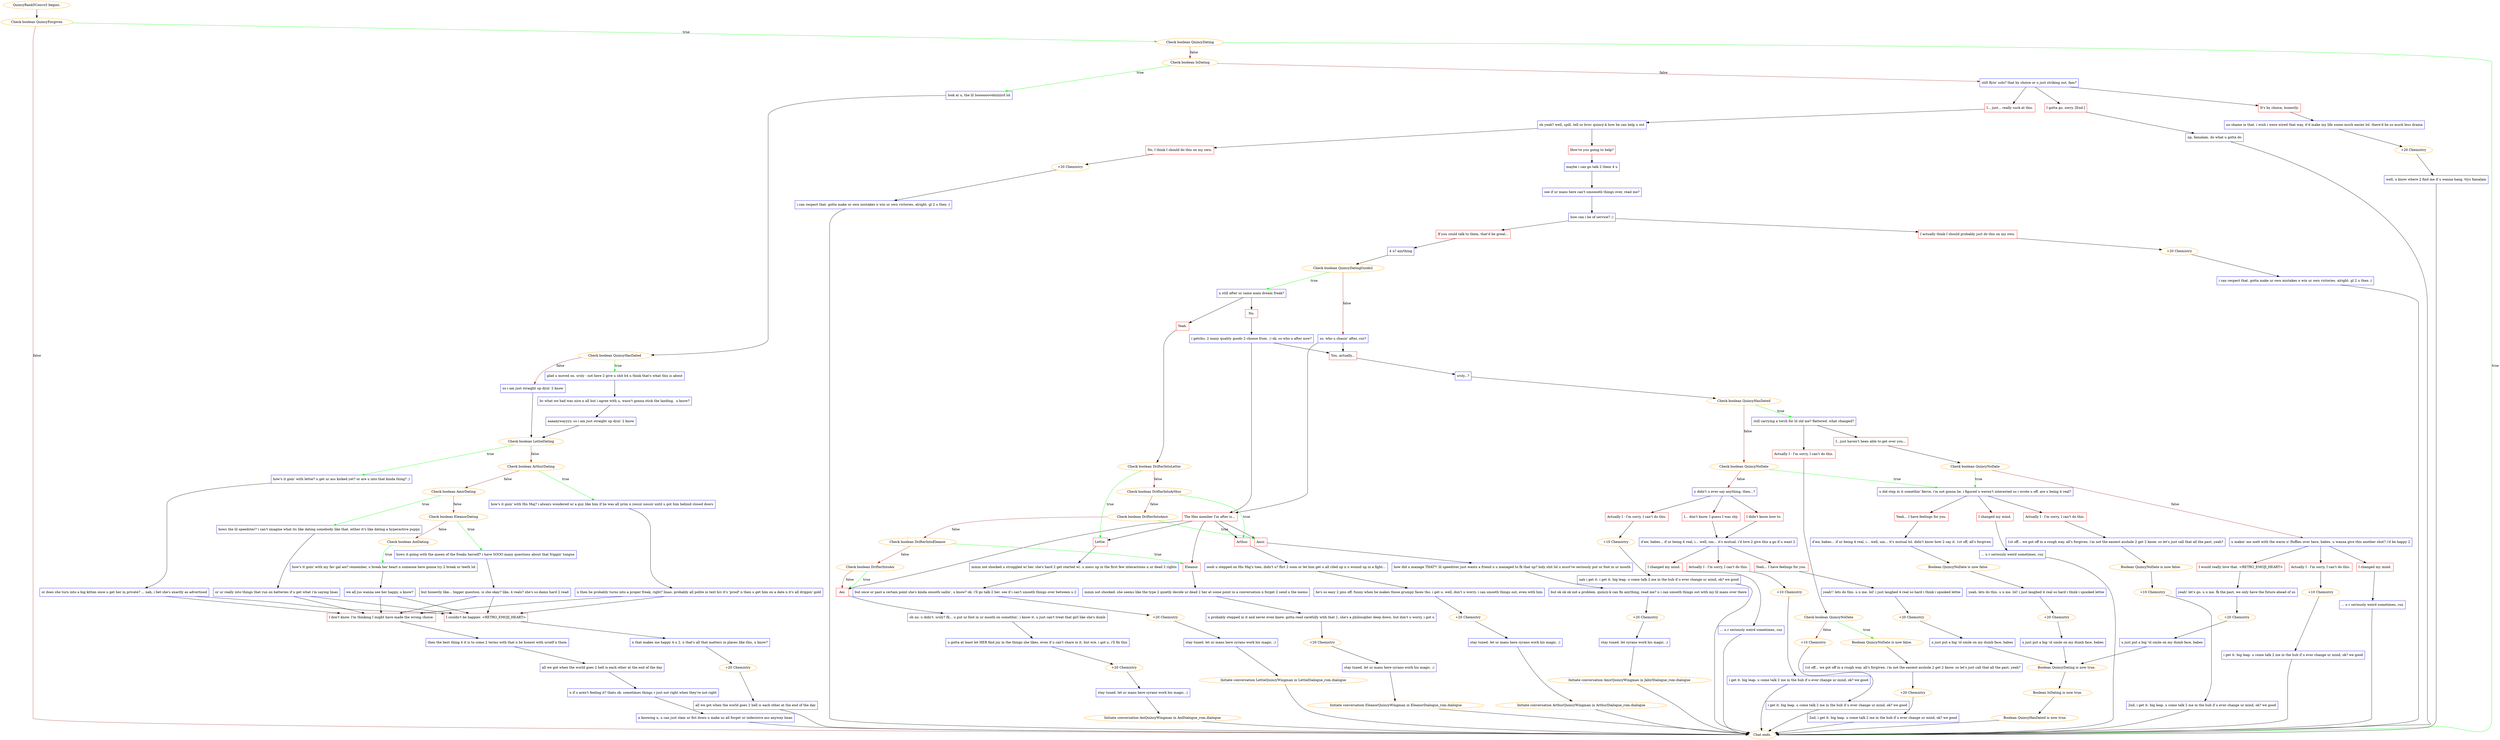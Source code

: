 digraph {
	"QuincyRank5Convo3 begins." [color=orange];
		"QuincyRank5Convo3 begins." -> 3189;
	3189 [label="Check boolean QuincyForgiven",color=orange];
		3189 -> 3190 [label=true,color=green];
		3189 -> "Chat ends." [label=false,color=brown];
	3190 [label="Check boolean QuincyDating",color=orange];
		3190 -> "Chat ends." [label=true,color=green];
		3190 -> 3191 [label=false,color=brown];
	"Chat ends." [color=orange];
	3191 [label="Check boolean IsDating",color=orange];
		3191 -> 3194 [label=true,color=green];
		3191 -> 3195 [label=false,color=brown];
	3194 [label="look at u, the lil looooooovebiiiiiird lol",shape=box,color=blue];
		3194 -> 3196;
	3195 [label="still flyin' solo? that by choice or u just striking out, fam?",shape=box,color=blue];
		3195 -> 3228;
		3195 -> 3229;
		3195 -> 3230;
	3196 [label="Check boolean QuincyHasDated",color=orange];
		3196 -> 3197 [label=true,color=green];
		3196 -> 3198 [label=false,color=brown];
	3228 [label="It's by choice, honestly.",shape=box,color=red];
		3228 -> 3231;
	3229 [label="I... just... really suck at this.",shape=box,color=red];
		3229 -> 3235;
	3230 [label="I gotta go, sorry. [End.]",shape=box,color=red];
		3230 -> 3240;
	3197 [label="glad u moved on. srsly - not here 2 give u shit b4 u think that's what this is about",shape=box,color=blue];
		3197 -> 3199;
	3198 [label="so i am just straight up dyin' 2 know",shape=box,color=blue];
		3198 -> 3201;
	3231 [label="no shame in that. i wish i were wired that way, it'd make my life soooo much easier lol. there'd be so much less drama",shape=box,color=blue];
		3231 -> 3232;
	3235 [label="oh yeah? well, spill. tell ur bruv quincy-k how he can help u out",shape=box,color=blue];
		3235 -> 3237;
		3235 -> 3236;
	3240 [label="np, famalam. do what u gotta do",shape=box,color=blue];
		3240 -> "Chat ends.";
	3199 [label="bc what we had was nice n all but i agree with u, wasn't gonna stick the landing,  u know?",shape=box,color=blue];
		3199 -> 3200;
	3201 [label="Check boolean LettieDating",color=orange];
		3201 -> 3206 [label=true,color=green];
		3201 -> 3202 [label=false,color=brown];
	3232 [label="+20 Chemistry",color=orange];
		3232 -> 3233;
	3237 [label="How're you going to help?",shape=box,color=red];
		3237 -> 3244;
	3236 [label="No, I think I should do this on my own.",shape=box,color=red];
		3236 -> 3238;
	3200 [label="aaaanywayyyy. so i am just straight up dyin' 2 know",shape=box,color=blue];
		3200 -> 3201;
	3206 [label="how's it goin' with lettie? u get ur ass kicked yet? or are u into that kinda thing? ;)",shape=box,color=blue];
		3206 -> 3207;
	3202 [label="Check boolean ArthurDating",color=orange];
		3202 -> 3208 [label=true,color=green];
		3202 -> 3203 [label=false,color=brown];
	3233 [label="well, u know where 2 find me if u wanna hang. ttys famalam",shape=box,color=blue];
		3233 -> "Chat ends.";
	3244 [label="maybe i can go talk 2 them 4 u",shape=box,color=blue];
		3244 -> 3245;
	3238 [label="+20 Chemistry",color=orange];
		3238 -> 3242;
	3207 [label="or does she turn into a big kitten once u get her in private? ... nah, i bet she's exactly as advertised",shape=box,color=blue];
		3207 -> 3216;
		3207 -> 3217;
	3208 [label="how's it goin' with His Maj? i always wondered w/ a guy like him if he was all prim n yessir nossir until u got him behind closed doors",shape=box,color=blue];
		3208 -> 3209;
	3203 [label="Check boolean AmirDating",color=orange];
		3203 -> 3210 [label=true,color=green];
		3203 -> 3204 [label=false,color=brown];
	3245 [label="see if ur mans here can't smooooth things over, read me?",shape=box,color=blue];
		3245 -> 3246;
	3242 [label="i can respect that. gotta make ur own mistakes n win ur own victories. alright. gl 2 u then :)",shape=box,color=blue];
		3242 -> "Chat ends.";
	3216 [label="I couldn't be happier. <RETRO_EMOJI_HEART>",shape=box,color=red];
		3216 -> 3218;
	3217 [label="I don't know. I'm thinking I might have made the wrong choice.",shape=box,color=red];
		3217 -> 3222;
	3209 [label="n then he probably turns into a proper freak, right? lmao. probably all polite in text b/c it's 'proof' n then u get him on a date n it's all drippin' gold",shape=box,color=blue];
		3209 -> 3216;
		3209 -> 3217;
	3210 [label="hows the lil speedster? i can't imagine what its like dating somebody like that. either it's like dating a hyperactive puppy",shape=box,color=blue];
		3210 -> 3213;
	3204 [label="Check boolean EleanorDating",color=orange];
		3204 -> 3212 [label=true,color=green];
		3204 -> 3205 [label=false,color=brown];
	3246 [label="how can i be of service? ;)",shape=box,color=blue];
		3246 -> 3247;
		3246 -> 3248;
	3218 [label="n that makes me happy 4 u 2. n that's all that matters in places like this, u know?",shape=box,color=blue];
		3218 -> 3220;
	3222 [label="then the best thing 4 it is to come 2 terms with that n be honest with urself n them",shape=box,color=blue];
		3222 -> 3223;
	3213 [label="or ur really into things that run on batteries if u get what i'm saying lmao",shape=box,color=blue];
		3213 -> 3216;
		3213 -> 3217;
	3212 [label="hows it going with the queen of the freaks herself? i have SOOO many questions about that friggin' tongue",shape=box,color=blue];
		3212 -> 3211;
	3205 [label="Check boolean AoiDating",color=orange];
		3205 -> 3214 [label=true,color=green];
	3247 [label="If you could talk to them, that'd be great...",shape=box,color=red];
		3247 -> 3252;
	3248 [label="I actually think I should probably just do this on my own.",shape=box,color=red];
		3248 -> 3250;
	3220 [label="+20 Chemistry",color=orange];
		3220 -> 3219;
	3223 [label="all we got when the world goes 2 hell is each other at the end of the day",shape=box,color=blue];
		3223 -> 3224;
	3211 [label="but honestly like... bigger question. is she okay? like, 4 reals? she's so damn hard 2 read",shape=box,color=blue];
		3211 -> 3216;
		3211 -> 3217;
	3214 [label="how's it goin' with my fav gal aoi? remember, u break her heart n someone here gonna try 2 break ur teeth lol",shape=box,color=blue];
		3214 -> 3215;
	3252 [label="4 u? anything",shape=box,color=blue];
		3252 -> 3253;
	3250 [label="+20 Chemistry",color=orange];
		3250 -> 3249;
	3219 [label="all we got when the world goes 2 hell is each other at the end of the day",shape=box,color=blue];
		3219 -> "Chat ends.";
	3224 [label="n if u aren't feeling it? thats ok. sometimes things r just not right when they're not right",shape=box,color=blue];
		3224 -> 3226;
	3215 [label="we all jus wanna see her happy, u know?",shape=box,color=blue];
		3215 -> 3216;
		3215 -> 3217;
	3253 [label="Check boolean QuincyDatingGuide2",color=orange];
		3253 -> 3254 [label=true,color=green];
		3253 -> 3255 [label=false,color=brown];
	3249 [label="i can respect that. gotta make ur own mistakes n win ur own victories. alright. gl 2 u then :)",shape=box,color=blue];
		3249 -> "Chat ends.";
	3226 [label="n knowing u, u can just slam ur fist down n make us all forget ur indecisive ass anyway lmao",shape=box,color=blue];
		3226 -> "Chat ends.";
	3254 [label="u still after ur same main dream freak?",shape=box,color=blue];
		3254 -> 3256;
		3254 -> 3257;
	3255 [label="so. who u chasin' after, cuz?",shape=box,color=blue];
		3255 -> 2558;
		3255 -> 3262;
	3256 [label="No.",shape=box,color=red];
		3256 -> 3258;
	3257 [label="Yeah.",shape=box,color=red];
		3257 -> 3259;
	2558 [label="The Hex member I'm after is...",shape=box,color=red];
		2558 -> 3265;
		2558 -> 3266;
		2558 -> 3267;
		2558 -> 3268;
		2558 -> 3269;
	3262 [label="You, actually...",shape=box,color=red];
		3262 -> 3296;
	3258 [label="i getchu. 2 many quality goods 2 choose from. ;) ok, so who u after now?",shape=box,color=blue];
		3258 -> 2558;
		3258 -> 3262;
	3259 [label="Check boolean DrifterIntoLettie",color=orange];
		3259 -> 3265 [label=true,color=green];
		3259 -> 3260 [label=false,color=brown];
	3265 [label="Lettie.",shape=box,color=red];
		3265 -> 3270;
	3266 [label="Arthur.",shape=box,color=red];
		3266 -> 3279;
	3267 [label="Amir.",shape=box,color=red];
		3267 -> 3280;
	3268 [label="Eleanor.",shape=box,color=red];
		3268 -> 3285;
	3269 [label="Aoi.",shape=box,color=red];
		3269 -> 3290;
	3296 [label="srsly...?",shape=box,color=blue];
		3296 -> 3297;
	3260 [label="Check boolean DrifterIntoArthur",color=orange];
		3260 -> 3266 [label=true,color=green];
		3260 -> 3261 [label=false,color=brown];
	3270 [label="mmm not shocked u struggled w/ her. she's hard 2 get started w/. u mess up in the first few interactions n ur dead 2 rights",shape=box,color=blue];
		3270 -> 3271;
	3279 [label="oooh u stepped on His Maj's toes, didn't u? flirt 2 soon or let him get u all riled up n u wound up in a fight...",shape=box,color=blue];
		3279 -> 3277;
	3280 [label="how did u manage THAT?! lil speedster just wants a friend n u managed to fk that up? holy shit lol u must've seriously put ur foot in ur mouth",shape=box,color=blue];
		3280 -> 3282;
	3285 [label="mmm not shocked. she seems like the type 2 quietly decide ur dead 2 her at some point in a conversation n forget 2 send u the memo",shape=box,color=blue];
		3285 -> 3288;
	3290 [label="oh no. u didn't. srsly? fk... u put ur foot in ur mouth on somethin', i know it. u just can't treat that girl like she's dumb",shape=box,color=blue];
		3290 -> 3291;
	3297 [label="Check boolean QuincyHasDated",color=orange];
		3297 -> 3298 [label=true,color=green];
		3297 -> 3299 [label=false,color=brown];
	3261 [label="Check boolean DrifterIntoAmir",color=orange];
		3261 -> 3267 [label=true,color=green];
		3261 -> 3263 [label=false,color=brown];
	3271 [label="but once ur past a certain point she's kinda smooth sailin', u know? ok. i'll go talk 2 her. see if i can't smooth things over between u 2",shape=box,color=blue];
		3271 -> 3273;
	3277 [label="he's so easy 2 piss off. funny when he makes those grumpy faces tho. i get u. well, don't u worry. i can smooth things out, even with him",shape=box,color=blue];
		3277 -> 3276;
	3282 [label="but ok ok ok not a problem. quincy-k can fix anything, read me? n i can smooth things out with my lil mans over there",shape=box,color=blue];
		3282 -> 3283;
	3288 [label="u probably stepped in it and never even knew. gotta read carefully with that 1, she's a philosopher deep down. but don't u worry, i got u",shape=box,color=blue];
		3288 -> 3287;
	3291 [label="u gotta at least let HER find joy in the things she likes, even if u can't share in it. but w/e. i got u, i'll fix this",shape=box,color=blue];
		3291 -> 3292;
	3298 [label="still carrying a torch for lil old me? flattered. what changed?",shape=box,color=blue];
		3298 -> 3301;
		3298 -> 3300;
	3299 [label="Check boolean QuincyNoDate",color=orange];
		3299 -> 3313 [label=true,color=green];
		3299 -> 3314 [label=false,color=brown];
	3263 [label="Check boolean DrifterIntoEleanor",color=orange];
		3263 -> 3268 [label=true,color=green];
		3263 -> 3264 [label=false,color=brown];
	3273 [label="+20 Chemistry",color=orange];
		3273 -> 3272;
	3276 [label="+20 Chemistry",color=orange];
		3276 -> 3278;
	3283 [label="+20 Chemistry",color=orange];
		3283 -> 3281;
	3287 [label="+20 Chemistry",color=orange];
		3287 -> 3289;
	3292 [label="+20 Chemistry",color=orange];
		3292 -> 3294;
	3301 [label="I.. just haven't been able to get over you...",shape=box,color=red];
		3301 -> 3311;
	3300 [label="Actually I - I'm sorry, I can't do this.",shape=box,color=red];
		3300 -> 3302;
	3313 [label="u did step in it somethin' fierce, i'm not gonna lie. i figured u weren't interested so i wrote u off. are u being 4 real?",shape=box,color=blue];
		3313 -> 3331;
		3313 -> 3330;
		3313 -> 3332;
	3314 [label="y didn't u ever say anything, then...?",shape=box,color=blue];
		3314 -> 3350;
		3314 -> 3351;
		3314 -> 3349;
	3264 [label="Check boolean DrifterIntoAoi",color=orange];
		3264 -> 3269 [label=true,color=green];
		3264 -> 3269 [label=false,color=brown];
	3272 [label="stay tuned. let ur mans here cyrano work his magic. ;)",shape=box,color=blue];
		3272 -> 3527;
	3278 [label="stay tuned. let ur mans here cyrano work his magic. ;)",shape=box,color=blue];
		3278 -> 3528;
	3281 [label="stay tuned. let cyrano work his magic. ;)",shape=box,color=blue];
		3281 -> 3529;
	3289 [label="stay tuned. let ur mans here cyrano work his magic. ;)",shape=box,color=blue];
		3289 -> 3530;
	3294 [label="stay tuned. let ur mans here cyrano work his magic. ;)",shape=box,color=blue];
		3294 -> 990;
	3311 [label="Check boolean QuincyNoDate",color=orange];
		3311 -> 3313 [label=true,color=green];
		3311 -> 3312 [label=false,color=brown];
	3302 [label="Check boolean QuincyNoDate",color=orange];
		3302 -> "/EE/Types/Engine/ResetBooleanDialogueNode:QuincyNoDate:3304" [label=true,color=green];
		3302 -> 3309 [label=false,color=brown];
	3331 [label="Yeah... I have feelings for you.",shape=box,color=red];
		3331 -> 3333;
	3330 [label="Actually I - I'm sorry, I can't do this.",shape=box,color=red];
		3330 -> 3334;
	3332 [label="I changed my mind.",shape=box,color=red];
		3332 -> 3335;
	3350 [label="I... don't know. I guess I was shy.",shape=box,color=red];
		3350 -> 3352;
	3351 [label="I didn't know how to.",shape=box,color=red];
		3351 -> 3352;
	3349 [label="Actually I - I'm sorry, I can't do this.",shape=box,color=red];
		3349 -> 3353;
	3527 [label="Initiate conversation LettieQuincyWingman in LettieDialogue_rom.dialogue",color=orange];
		3527 -> "Chat ends.";
	3528 [label="Initiate conversation ArthurQuincyWingman in ArthurDialogue_rom.dialogue",color=orange];
		3528 -> "Chat ends.";
	3529 [label="Initiate conversation AmirQuincyWingman in JabirDialogue_rom.dialogue",color=orange];
		3529 -> "Chat ends.";
	3530 [label="Initiate conversation EleanorQuincyWingman in EleanorDialogue_rom.dialogue",color=orange];
		3530 -> "Chat ends.";
	990 [label="Initiate conversation AoiQuincyWingman in AoiDialogue_rom.dialogue",color=orange];
		990 -> "Chat ends.";
	3312 [label="u makin' me melt with the warm n' fluffies over here, babes. u wanna give this another shot? i'd be happy 2",shape=box,color=blue];
		3312 -> 3315;
		3312 -> 3317;
		3312 -> 3316;
	"/EE/Types/Engine/ResetBooleanDialogueNode:QuincyNoDate:3304" [label="Boolean QuincyNoDate is now false.",color=orange];
		"/EE/Types/Engine/ResetBooleanDialogueNode:QuincyNoDate:3304" -> 3304;
	3309 [label="+10 Chemistry",color=orange];
		3309 -> 3305;
	3333 [label="d'aw, babes... if ur being 4 real, i... well, um... it's mutual lol. didn't know how 2 say it. 1st off, all's forgiven",shape=box,color=blue];
		3333 -> "/EE/Types/Engine/ResetBooleanDialogueNode:QuincyNoDate:3340";
	3334 [label="1st off... we got off in a rough way. all's forgiven. i'm not the easiest asshole 2 get 2 know. so let's just call that all the past, yeah?",shape=box,color=blue];
		3334 -> "/EE/Types/Engine/ResetBooleanDialogueNode:QuincyNoDate:3341";
	3335 [label="... u r seriously weird sometimes, cuz",shape=box,color=blue];
		3335 -> "Chat ends.";
	3352 [label="d'aw, babes... if ur being 4 real, i... well, um... it's mutual. i'd love 2 give this a go if u want 2",shape=box,color=blue];
		3352 -> 3356;
		3352 -> 3357;
		3352 -> 3358;
	3353 [label="+10 Chemistry",color=orange];
		3353 -> 3354;
	3315 [label="I would really love that. <RETRO_EMOJI_HEART>",shape=box,color=red];
		3315 -> 3318;
	3317 [label="Actually I - I'm sorry, I can't do this.",shape=box,color=red];
		3317 -> 3319;
	3316 [label="I changed my mind.",shape=box,color=red];
		3316 -> 3321;
	3304 [label="1st off... we got off in a rough way. all's forgiven. i'm not the easiest asshole 2 get 2 know. so let's just call that all the past, yeah?",shape=box,color=blue];
		3304 -> 3306;
	3305 [label="i get it. big leap. u come talk 2 me in the hub if u ever change ur mind, ok? we good",shape=box,color=blue];
		3305 -> "Chat ends.";
	"/EE/Types/Engine/ResetBooleanDialogueNode:QuincyNoDate:3340" [label="Boolean QuincyNoDate is now false.",color=orange];
		"/EE/Types/Engine/ResetBooleanDialogueNode:QuincyNoDate:3340" -> 3340;
	"/EE/Types/Engine/ResetBooleanDialogueNode:QuincyNoDate:3341" [label="Boolean QuincyNoDate is now false.",color=orange];
		"/EE/Types/Engine/ResetBooleanDialogueNode:QuincyNoDate:3341" -> 3341;
	3356 [label="Yeah... I have feelings for you.",shape=box,color=red];
		3356 -> 3361;
	3357 [label="Actually I - I'm sorry, I can't do this.",shape=box,color=red];
		3357 -> 3368;
	3358 [label="I changed my mind.",shape=box,color=red];
		3358 -> 3359;
	3354 [label="nah i get it. i get it. big leap. u come talk 2 me in the hub if u ever change ur mind, ok? we good",shape=box,color=blue];
		3354 -> "Chat ends.";
	3318 [label="yeah! let's go. u n me. fk the past, we only have the future ahead of us",shape=box,color=blue];
		3318 -> 3320;
	3319 [label="+10 Chemistry",color=orange];
		3319 -> 3323;
	3321 [label="... u r seriously weird sometimes, cuz",shape=box,color=blue];
		3321 -> "Chat ends.";
	3306 [label="+20 Chemistry",color=orange];
		3306 -> 3307;
	3340 [label="yeah. lets do this. u n me. lol! i just laughed 4 real so hard i think i spooked lettie",shape=box,color=blue];
		3340 -> 3343;
	3341 [label="+10 Chemistry",color=orange];
		3341 -> 3339;
	3361 [label="yeah!! lets do this. u n me. lol! i just laughed 4 real so hard i think i spooked lettie",shape=box,color=blue];
		3361 -> 3366;
	3368 [label="+10 Chemistry",color=orange];
		3368 -> 3370;
	3359 [label="... u r seriously weird sometimes, cuz",shape=box,color=blue];
		3359 -> "Chat ends.";
	3320 [label="+20 Chemistry",color=orange];
		3320 -> 3325;
	3323 [label="i get it. big leap. u come talk 2 me in the hub if u ever change ur mind, ok? we good",shape=box,color=blue];
		3323 -> "Chat ends.";
	3307 [label="2nd, i get it. big leap. u come talk 2 me in the hub if u ever change ur mind, ok? we good",shape=box,color=blue];
		3307 -> "Chat ends.";
	3343 [label="+20 Chemistry",color=orange];
		3343 -> 3346;
	3339 [label="2nd, i get it. big leap. u come talk 2 me in the hub if u ever change ur mind, ok? we good",shape=box,color=blue];
		3339 -> "Chat ends.";
	3366 [label="+20 Chemistry",color=orange];
		3366 -> 3364;
	3370 [label="i get it. big leap. u come talk 2 me in the hub if u ever change ur mind, ok? we good",shape=box,color=blue];
		3370 -> "Chat ends.";
	3325 [label="u just put a big 'ol smile on my dumb face, babes",shape=box,color=blue];
		3325 -> "/EE/Types/Engine/SetBooleanDialogueNode:QuincyDating:/EE/Types/Engine/SetBooleanDialogueNode:IsDating:/EE/Types/Engine/SetBooleanDialogueNode:QuincyHasDated:Chat ends.";
	3346 [label="u just put a big 'ol smile on my dumb face, babes",shape=box,color=blue];
		3346 -> "/EE/Types/Engine/SetBooleanDialogueNode:QuincyDating:/EE/Types/Engine/SetBooleanDialogueNode:IsDating:/EE/Types/Engine/SetBooleanDialogueNode:QuincyHasDated:Chat ends.";
	3364 [label="u just put a big 'ol smile on my dumb face, babes",shape=box,color=blue];
		3364 -> "/EE/Types/Engine/SetBooleanDialogueNode:QuincyDating:/EE/Types/Engine/SetBooleanDialogueNode:IsDating:/EE/Types/Engine/SetBooleanDialogueNode:QuincyHasDated:Chat ends.";
	"/EE/Types/Engine/SetBooleanDialogueNode:QuincyDating:/EE/Types/Engine/SetBooleanDialogueNode:IsDating:/EE/Types/Engine/SetBooleanDialogueNode:QuincyHasDated:Chat ends." [label="Boolean QuincyDating is now true.",color=orange];
		"/EE/Types/Engine/SetBooleanDialogueNode:QuincyDating:/EE/Types/Engine/SetBooleanDialogueNode:IsDating:/EE/Types/Engine/SetBooleanDialogueNode:QuincyHasDated:Chat ends." -> "/EE/Types/Engine/SetBooleanDialogueNode:IsDating:/EE/Types/Engine/SetBooleanDialogueNode:QuincyHasDated:Chat ends.";
	"/EE/Types/Engine/SetBooleanDialogueNode:IsDating:/EE/Types/Engine/SetBooleanDialogueNode:QuincyHasDated:Chat ends." [label="Boolean IsDating is now true.",color=orange];
		"/EE/Types/Engine/SetBooleanDialogueNode:IsDating:/EE/Types/Engine/SetBooleanDialogueNode:QuincyHasDated:Chat ends." -> "/EE/Types/Engine/SetBooleanDialogueNode:QuincyHasDated:Chat ends.";
	"/EE/Types/Engine/SetBooleanDialogueNode:QuincyHasDated:Chat ends." [label="Boolean QuincyHasDated is now true.",color=orange];
		"/EE/Types/Engine/SetBooleanDialogueNode:QuincyHasDated:Chat ends." -> "Chat ends.";
}